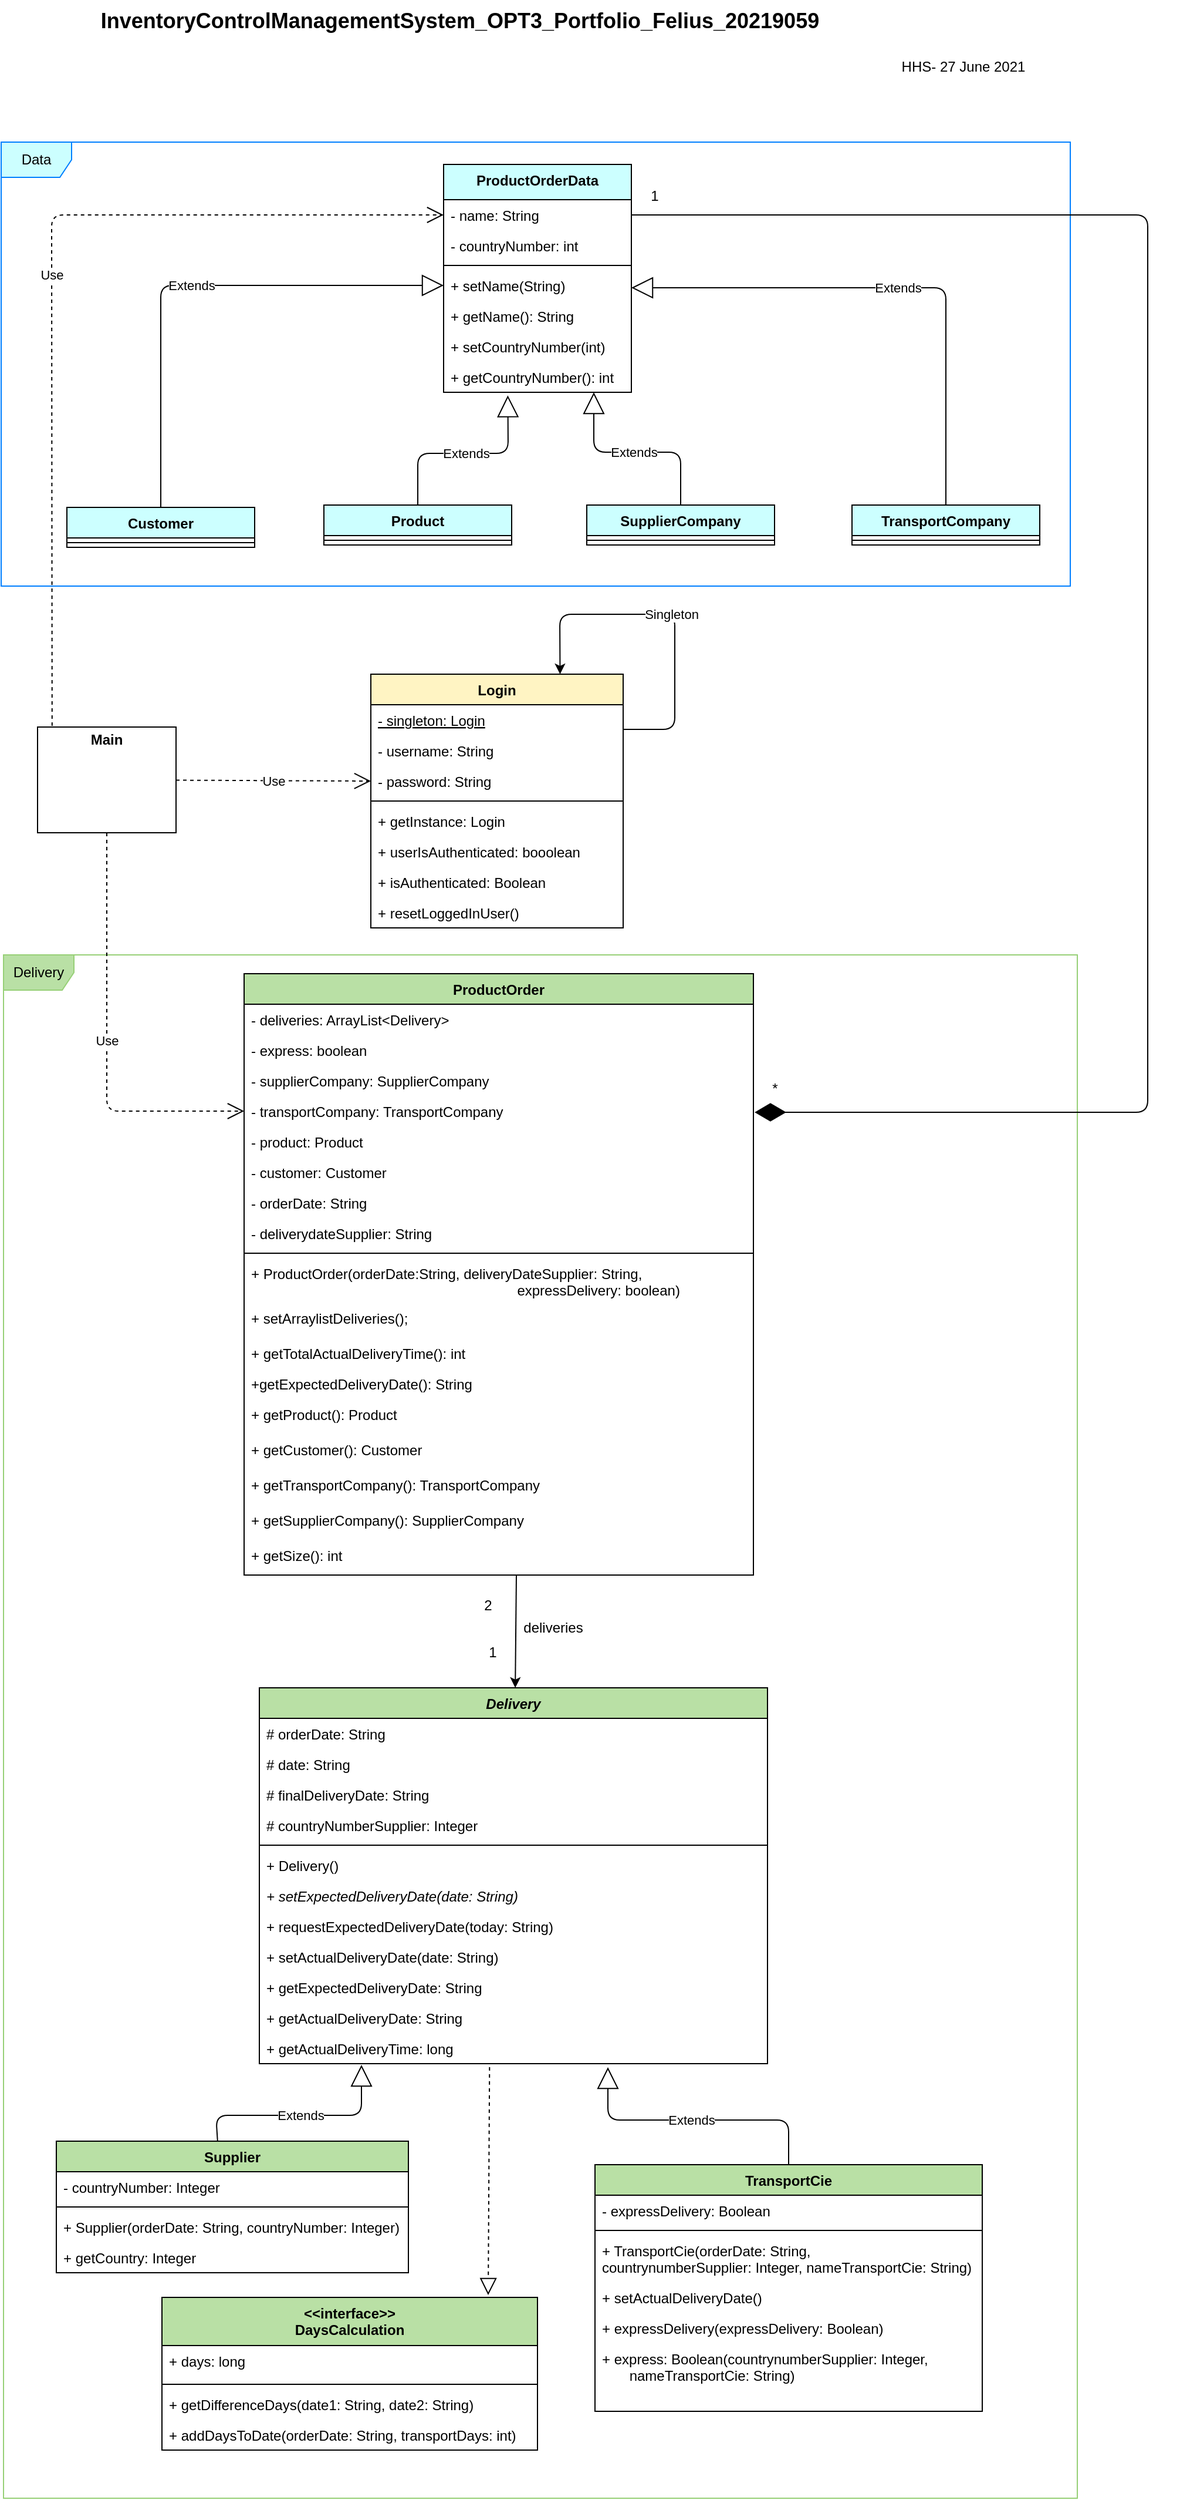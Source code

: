 <mxfile compressed="true" version="14.6.13" type="device"><diagram name="Page-1" id="e7e014a7-5840-1c2e-5031-d8a46d1fe8dd"><mxGraphModel dx="1569" dy="1526" grid="1" gridSize="10" guides="1" tooltips="1" connect="1" arrows="1" fold="1" page="0" pageScale="1" pageWidth="827" pageHeight="1169" background="#ffffff" math="0" shadow="0"><root><mxCell id="0"/><mxCell id="1" parent="0"/><mxCell id="j5cVwmp8Arm3keau_NaS-86" value="Delivery" style="shape=umlFrame;whiteSpace=wrap;html=1;strokeColor=#97D077;fillColor=#B9E0A5;" parent="1" vertex="1"><mxGeometry x="-15" y="306" width="915" height="1314" as="geometry"/></mxCell><mxCell id="j5cVwmp8Arm3keau_NaS-84" value="Data" style="shape=umlFrame;whiteSpace=wrap;html=1;strokeColor=#007FFF;fillColor=#CCFFFF;" parent="1" vertex="1"><mxGeometry x="-17" y="-386" width="911" height="378" as="geometry"/></mxCell><mxCell id="3qi2jZv0MW36u-0aza5s-41" value="Customer" style="swimlane;fontStyle=1;align=center;verticalAlign=top;childLayout=stackLayout;horizontal=1;startSize=26;horizontalStack=0;resizeParent=1;resizeParentMax=0;resizeLast=0;collapsible=1;marginBottom=0;fillColor=#CCFFFF;" parent="1" vertex="1"><mxGeometry x="39" y="-75" width="160" height="34" as="geometry"/></mxCell><mxCell id="3qi2jZv0MW36u-0aza5s-43" value="" style="line;strokeWidth=1;fillColor=none;align=left;verticalAlign=middle;spacingTop=-1;spacingLeft=3;spacingRight=3;rotatable=0;labelPosition=right;points=[];portConstraint=eastwest;" parent="3qi2jZv0MW36u-0aza5s-41" vertex="1"><mxGeometry y="26" width="160" height="8" as="geometry"/></mxCell><mxCell id="3qi2jZv0MW36u-0aza5s-45" value="Product" style="swimlane;fontStyle=1;align=center;verticalAlign=top;childLayout=stackLayout;horizontal=1;startSize=26;horizontalStack=0;resizeParent=1;resizeParentMax=0;resizeLast=0;collapsible=1;marginBottom=0;fillColor=#CCFFFF;" parent="1" vertex="1"><mxGeometry x="258" y="-77" width="160" height="34" as="geometry"/></mxCell><mxCell id="3qi2jZv0MW36u-0aza5s-47" value="" style="line;strokeWidth=1;fillColor=none;align=left;verticalAlign=middle;spacingTop=-1;spacingLeft=3;spacingRight=3;rotatable=0;labelPosition=right;points=[];portConstraint=eastwest;" parent="3qi2jZv0MW36u-0aza5s-45" vertex="1"><mxGeometry y="26" width="160" height="8" as="geometry"/></mxCell><mxCell id="3qi2jZv0MW36u-0aza5s-49" value="Delivery" style="swimlane;fontStyle=3;align=center;verticalAlign=top;childLayout=stackLayout;horizontal=1;startSize=26;horizontalStack=0;resizeParent=1;resizeParentMax=0;resizeLast=0;collapsible=1;marginBottom=0;fillColor=#B9E0A5;" parent="1" vertex="1"><mxGeometry x="203" y="930" width="433" height="320" as="geometry"/></mxCell><mxCell id="3qi2jZv0MW36u-0aza5s-50" value="# orderDate: String" style="text;strokeColor=none;fillColor=none;align=left;verticalAlign=top;spacingLeft=4;spacingRight=4;overflow=hidden;rotatable=0;points=[[0,0.5],[1,0.5]];portConstraint=eastwest;" parent="3qi2jZv0MW36u-0aza5s-49" vertex="1"><mxGeometry y="26" width="433" height="26" as="geometry"/></mxCell><mxCell id="HiYI_mcl4_WgK70UmU3I-19" value="# date: String" style="text;strokeColor=none;fillColor=none;align=left;verticalAlign=top;spacingLeft=4;spacingRight=4;overflow=hidden;rotatable=0;points=[[0,0.5],[1,0.5]];portConstraint=eastwest;" parent="3qi2jZv0MW36u-0aza5s-49" vertex="1"><mxGeometry y="52" width="433" height="26" as="geometry"/></mxCell><mxCell id="HiYI_mcl4_WgK70UmU3I-38" value="# finalDeliveryDate: String" style="text;strokeColor=none;fillColor=none;align=left;verticalAlign=top;spacingLeft=4;spacingRight=4;overflow=hidden;rotatable=0;points=[[0,0.5],[1,0.5]];portConstraint=eastwest;" parent="3qi2jZv0MW36u-0aza5s-49" vertex="1"><mxGeometry y="78" width="433" height="26" as="geometry"/></mxCell><mxCell id="j5cVwmp8Arm3keau_NaS-15" value="# countryNumberSupplier: Integer" style="text;strokeColor=none;fillColor=none;align=left;verticalAlign=top;spacingLeft=4;spacingRight=4;overflow=hidden;rotatable=0;points=[[0,0.5],[1,0.5]];portConstraint=eastwest;" parent="3qi2jZv0MW36u-0aza5s-49" vertex="1"><mxGeometry y="104" width="433" height="26" as="geometry"/></mxCell><mxCell id="3qi2jZv0MW36u-0aza5s-51" value="" style="line;strokeWidth=1;fillColor=none;align=left;verticalAlign=middle;spacingTop=-1;spacingLeft=3;spacingRight=3;rotatable=0;labelPosition=right;points=[];portConstraint=eastwest;" parent="3qi2jZv0MW36u-0aza5s-49" vertex="1"><mxGeometry y="130" width="433" height="8" as="geometry"/></mxCell><mxCell id="3qi2jZv0MW36u-0aza5s-52" value="+ Delivery()" style="text;strokeColor=none;fillColor=none;align=left;verticalAlign=top;spacingLeft=4;spacingRight=4;overflow=hidden;rotatable=0;points=[[0,0.5],[1,0.5]];portConstraint=eastwest;" parent="3qi2jZv0MW36u-0aza5s-49" vertex="1"><mxGeometry y="138" width="433" height="26" as="geometry"/></mxCell><mxCell id="HiYI_mcl4_WgK70UmU3I-2" value="+ setExpectedDeliveryDate(date: String)" style="text;strokeColor=none;fillColor=none;align=left;verticalAlign=top;spacingLeft=4;spacingRight=4;overflow=hidden;rotatable=0;points=[[0,0.5],[1,0.5]];portConstraint=eastwest;fontStyle=2" parent="3qi2jZv0MW36u-0aza5s-49" vertex="1"><mxGeometry y="164" width="433" height="26" as="geometry"/></mxCell><mxCell id="HiYI_mcl4_WgK70UmU3I-3" value="+ requestExpectedDeliveryDate(today: String)" style="text;strokeColor=none;fillColor=none;align=left;verticalAlign=top;spacingLeft=4;spacingRight=4;overflow=hidden;rotatable=0;points=[[0,0.5],[1,0.5]];portConstraint=eastwest;fontStyle=0" parent="3qi2jZv0MW36u-0aza5s-49" vertex="1"><mxGeometry y="190" width="433" height="26" as="geometry"/></mxCell><mxCell id="HiYI_mcl4_WgK70UmU3I-5" value="+ setActualDeliveryDate(date: String)" style="text;strokeColor=none;fillColor=none;align=left;verticalAlign=top;spacingLeft=4;spacingRight=4;overflow=hidden;rotatable=0;points=[[0,0.5],[1,0.5]];portConstraint=eastwest;fontStyle=0" parent="3qi2jZv0MW36u-0aza5s-49" vertex="1"><mxGeometry y="216" width="433" height="26" as="geometry"/></mxCell><mxCell id="HiYI_mcl4_WgK70UmU3I-12" value="+ getExpectedDeliveryDate: String" style="text;strokeColor=none;fillColor=none;align=left;verticalAlign=top;spacingLeft=4;spacingRight=4;overflow=hidden;rotatable=0;points=[[0,0.5],[1,0.5]];portConstraint=eastwest;" parent="3qi2jZv0MW36u-0aza5s-49" vertex="1"><mxGeometry y="242" width="433" height="26" as="geometry"/></mxCell><mxCell id="HiYI_mcl4_WgK70UmU3I-25" value="+ getActualDeliveryDate: String" style="text;strokeColor=none;fillColor=none;align=left;verticalAlign=top;spacingLeft=4;spacingRight=4;overflow=hidden;rotatable=0;points=[[0,0.5],[1,0.5]];portConstraint=eastwest;" parent="3qi2jZv0MW36u-0aza5s-49" vertex="1"><mxGeometry y="268" width="433" height="26" as="geometry"/></mxCell><mxCell id="HiYI_mcl4_WgK70UmU3I-7" value="+ getActualDeliveryTime: long" style="text;strokeColor=none;fillColor=none;align=left;verticalAlign=top;spacingLeft=4;spacingRight=4;overflow=hidden;rotatable=0;points=[[0,0.5],[1,0.5]];portConstraint=eastwest;" parent="3qi2jZv0MW36u-0aza5s-49" vertex="1"><mxGeometry y="294" width="433" height="26" as="geometry"/></mxCell><mxCell id="3qi2jZv0MW36u-0aza5s-53" value="Supplier" style="swimlane;fontStyle=1;align=center;verticalAlign=top;childLayout=stackLayout;horizontal=1;startSize=26;horizontalStack=0;resizeParent=1;resizeParentMax=0;resizeLast=0;collapsible=1;marginBottom=0;fillColor=#B9E0A5;" parent="1" vertex="1"><mxGeometry x="30" y="1316" width="300" height="112" as="geometry"/></mxCell><mxCell id="HiYI_mcl4_WgK70UmU3I-20" value="- countryNumber: Integer" style="text;strokeColor=none;fillColor=none;align=left;verticalAlign=top;spacingLeft=4;spacingRight=4;overflow=hidden;rotatable=0;points=[[0,0.5],[1,0.5]];portConstraint=eastwest;" parent="3qi2jZv0MW36u-0aza5s-53" vertex="1"><mxGeometry y="26" width="300" height="26" as="geometry"/></mxCell><mxCell id="3qi2jZv0MW36u-0aza5s-55" value="" style="line;strokeWidth=1;fillColor=none;align=left;verticalAlign=middle;spacingTop=-1;spacingLeft=3;spacingRight=3;rotatable=0;labelPosition=right;points=[];portConstraint=eastwest;" parent="3qi2jZv0MW36u-0aza5s-53" vertex="1"><mxGeometry y="52" width="300" height="8" as="geometry"/></mxCell><mxCell id="HiYI_mcl4_WgK70UmU3I-8" value="+ Supplier(orderDate: String, countryNumber: Integer)" style="text;strokeColor=none;fillColor=none;align=left;verticalAlign=top;spacingLeft=4;spacingRight=4;overflow=hidden;rotatable=0;points=[[0,0.5],[1,0.5]];portConstraint=eastwest;" parent="3qi2jZv0MW36u-0aza5s-53" vertex="1"><mxGeometry y="60" width="300" height="26" as="geometry"/></mxCell><mxCell id="HiYI_mcl4_WgK70UmU3I-50" value="+ getCountry: Integer" style="text;strokeColor=none;fillColor=none;align=left;verticalAlign=top;spacingLeft=4;spacingRight=4;overflow=hidden;rotatable=0;points=[[0,0.5],[1,0.5]];portConstraint=eastwest;" parent="3qi2jZv0MW36u-0aza5s-53" vertex="1"><mxGeometry y="86" width="300" height="26" as="geometry"/></mxCell><mxCell id="3qi2jZv0MW36u-0aza5s-57" value="TransportCie" style="swimlane;fontStyle=1;align=center;verticalAlign=top;childLayout=stackLayout;horizontal=1;startSize=26;horizontalStack=0;resizeParent=1;resizeParentMax=0;resizeLast=0;collapsible=1;marginBottom=0;fillColor=#B9E0A5;" parent="1" vertex="1"><mxGeometry x="489" y="1336" width="330" height="210" as="geometry"/></mxCell><mxCell id="HiYI_mcl4_WgK70UmU3I-21" value="- expressDelivery: Boolean" style="text;strokeColor=none;fillColor=none;align=left;verticalAlign=top;spacingLeft=4;spacingRight=4;overflow=hidden;rotatable=0;points=[[0,0.5],[1,0.5]];portConstraint=eastwest;" parent="3qi2jZv0MW36u-0aza5s-57" vertex="1"><mxGeometry y="26" width="330" height="26" as="geometry"/></mxCell><mxCell id="3qi2jZv0MW36u-0aza5s-59" value="" style="line;strokeWidth=1;fillColor=none;align=left;verticalAlign=middle;spacingTop=-1;spacingLeft=3;spacingRight=3;rotatable=0;labelPosition=right;points=[];portConstraint=eastwest;" parent="3qi2jZv0MW36u-0aza5s-57" vertex="1"><mxGeometry y="52" width="330" height="8" as="geometry"/></mxCell><mxCell id="JoTS1ebpYQ0zW89wq1Z1-1" value="+ TransportCie(orderDate: String, &#10;countrynumberSupplier: Integer, nameTransportCie: String)" style="text;strokeColor=none;fillColor=none;align=left;verticalAlign=top;spacingLeft=4;spacingRight=4;overflow=hidden;rotatable=0;points=[[0,0.5],[1,0.5]];portConstraint=eastwest;" parent="3qi2jZv0MW36u-0aza5s-57" vertex="1"><mxGeometry y="60" width="330" height="40" as="geometry"/></mxCell><mxCell id="HiYI_mcl4_WgK70UmU3I-10" value="+ setActualDeliveryDate()" style="text;strokeColor=none;fillColor=none;align=left;verticalAlign=top;spacingLeft=4;spacingRight=4;overflow=hidden;rotatable=0;points=[[0,0.5],[1,0.5]];portConstraint=eastwest;" parent="3qi2jZv0MW36u-0aza5s-57" vertex="1"><mxGeometry y="100" width="330" height="26" as="geometry"/></mxCell><mxCell id="HiYI_mcl4_WgK70UmU3I-22" value="+ expressDelivery(expressDelivery: Boolean)" style="text;strokeColor=none;fillColor=none;align=left;verticalAlign=top;spacingLeft=4;spacingRight=4;overflow=hidden;rotatable=0;points=[[0,0.5],[1,0.5]];portConstraint=eastwest;" parent="3qi2jZv0MW36u-0aza5s-57" vertex="1"><mxGeometry y="126" width="330" height="26" as="geometry"/></mxCell><mxCell id="fqbFFMhHMPmcO_1VYUiG-1" value="+ express: Boolean(countrynumberSupplier: Integer,&#10;       nameTransportCie: String)" style="text;strokeColor=none;fillColor=none;align=left;verticalAlign=top;spacingLeft=4;spacingRight=4;overflow=hidden;rotatable=0;points=[[0,0.5],[1,0.5]];portConstraint=eastwest;" parent="3qi2jZv0MW36u-0aza5s-57" vertex="1"><mxGeometry y="152" width="330" height="58" as="geometry"/></mxCell><mxCell id="HiYI_mcl4_WgK70UmU3I-29" value="ProductOrder" style="swimlane;fontStyle=1;align=center;verticalAlign=top;childLayout=stackLayout;horizontal=1;startSize=26;horizontalStack=0;resizeParent=1;resizeParentMax=0;resizeLast=0;collapsible=1;marginBottom=0;fillColor=#B9E0A5;" parent="1" vertex="1"><mxGeometry x="190" y="322" width="434" height="512" as="geometry"/></mxCell><mxCell id="FOcQgZA7RAxP2p9vju0a-4" value="- deliveries: ArrayList&lt;Delivery&gt;" style="text;strokeColor=none;fillColor=none;align=left;verticalAlign=top;spacingLeft=4;spacingRight=4;overflow=hidden;rotatable=0;points=[[0,0.5],[1,0.5]];portConstraint=eastwest;" vertex="1" parent="HiYI_mcl4_WgK70UmU3I-29"><mxGeometry y="26" width="434" height="26" as="geometry"/></mxCell><mxCell id="FOcQgZA7RAxP2p9vju0a-5" value="- express: boolean" style="text;strokeColor=none;fillColor=none;align=left;verticalAlign=top;spacingLeft=4;spacingRight=4;overflow=hidden;rotatable=0;points=[[0,0.5],[1,0.5]];portConstraint=eastwest;" vertex="1" parent="HiYI_mcl4_WgK70UmU3I-29"><mxGeometry y="52" width="434" height="26" as="geometry"/></mxCell><mxCell id="FOcQgZA7RAxP2p9vju0a-6" value="- supplierCompany: SupplierCompany" style="text;strokeColor=none;fillColor=none;align=left;verticalAlign=top;spacingLeft=4;spacingRight=4;overflow=hidden;rotatable=0;points=[[0,0.5],[1,0.5]];portConstraint=eastwest;" vertex="1" parent="HiYI_mcl4_WgK70UmU3I-29"><mxGeometry y="78" width="434" height="26" as="geometry"/></mxCell><mxCell id="FOcQgZA7RAxP2p9vju0a-7" value="- transportCompany: TransportCompany" style="text;strokeColor=none;fillColor=none;align=left;verticalAlign=top;spacingLeft=4;spacingRight=4;overflow=hidden;rotatable=0;points=[[0,0.5],[1,0.5]];portConstraint=eastwest;" vertex="1" parent="HiYI_mcl4_WgK70UmU3I-29"><mxGeometry y="104" width="434" height="26" as="geometry"/></mxCell><mxCell id="FOcQgZA7RAxP2p9vju0a-8" value="- product: Product" style="text;strokeColor=none;fillColor=none;align=left;verticalAlign=top;spacingLeft=4;spacingRight=4;overflow=hidden;rotatable=0;points=[[0,0.5],[1,0.5]];portConstraint=eastwest;" vertex="1" parent="HiYI_mcl4_WgK70UmU3I-29"><mxGeometry y="130" width="434" height="26" as="geometry"/></mxCell><mxCell id="FOcQgZA7RAxP2p9vju0a-9" value="- customer: Customer" style="text;strokeColor=none;fillColor=none;align=left;verticalAlign=top;spacingLeft=4;spacingRight=4;overflow=hidden;rotatable=0;points=[[0,0.5],[1,0.5]];portConstraint=eastwest;" vertex="1" parent="HiYI_mcl4_WgK70UmU3I-29"><mxGeometry y="156" width="434" height="26" as="geometry"/></mxCell><mxCell id="FOcQgZA7RAxP2p9vju0a-10" value="- orderDate: String" style="text;strokeColor=none;fillColor=none;align=left;verticalAlign=top;spacingLeft=4;spacingRight=4;overflow=hidden;rotatable=0;points=[[0,0.5],[1,0.5]];portConstraint=eastwest;" vertex="1" parent="HiYI_mcl4_WgK70UmU3I-29"><mxGeometry y="182" width="434" height="26" as="geometry"/></mxCell><mxCell id="FOcQgZA7RAxP2p9vju0a-11" value="- deliverydateSupplier: String" style="text;strokeColor=none;fillColor=none;align=left;verticalAlign=top;spacingLeft=4;spacingRight=4;overflow=hidden;rotatable=0;points=[[0,0.5],[1,0.5]];portConstraint=eastwest;" vertex="1" parent="HiYI_mcl4_WgK70UmU3I-29"><mxGeometry y="208" width="434" height="26" as="geometry"/></mxCell><mxCell id="HiYI_mcl4_WgK70UmU3I-31" value="" style="line;strokeWidth=1;fillColor=none;align=left;verticalAlign=middle;spacingTop=-1;spacingLeft=3;spacingRight=3;rotatable=0;labelPosition=right;points=[];portConstraint=eastwest;" parent="HiYI_mcl4_WgK70UmU3I-29" vertex="1"><mxGeometry y="234" width="434" height="8" as="geometry"/></mxCell><mxCell id="HiYI_mcl4_WgK70UmU3I-37" value="+ ProductOrder(orderDate:String, deliveryDateSupplier: String, &#10;                                                                    expressDelivery: boolean)&#10;" style="text;strokeColor=none;fillColor=none;align=left;verticalAlign=top;spacingLeft=4;spacingRight=4;overflow=hidden;rotatable=0;points=[[0,0.5],[1,0.5]];portConstraint=eastwest;" parent="HiYI_mcl4_WgK70UmU3I-29" vertex="1"><mxGeometry y="242" width="434" height="38" as="geometry"/></mxCell><mxCell id="FOcQgZA7RAxP2p9vju0a-12" value="+ setArraylistDeliveries();" style="text;strokeColor=none;fillColor=none;align=left;verticalAlign=top;spacingLeft=4;spacingRight=4;overflow=hidden;rotatable=0;points=[[0,0.5],[1,0.5]];portConstraint=eastwest;" vertex="1" parent="HiYI_mcl4_WgK70UmU3I-29"><mxGeometry y="280" width="434" height="30" as="geometry"/></mxCell><mxCell id="HiYI_mcl4_WgK70UmU3I-33" value="+ getTotalActualDeliveryTime(): int" style="text;strokeColor=none;fillColor=none;align=left;verticalAlign=top;spacingLeft=4;spacingRight=4;overflow=hidden;rotatable=0;points=[[0,0.5],[1,0.5]];portConstraint=eastwest;" parent="HiYI_mcl4_WgK70UmU3I-29" vertex="1"><mxGeometry y="310" width="434" height="26" as="geometry"/></mxCell><mxCell id="j5cVwmp8Arm3keau_NaS-14" value="+getExpectedDeliveryDate(): String" style="text;strokeColor=none;fillColor=none;align=left;verticalAlign=top;spacingLeft=4;spacingRight=4;overflow=hidden;rotatable=0;points=[[0,0.5],[1,0.5]];portConstraint=eastwest;" parent="HiYI_mcl4_WgK70UmU3I-29" vertex="1"><mxGeometry y="336" width="434" height="26" as="geometry"/></mxCell><mxCell id="FOcQgZA7RAxP2p9vju0a-13" value="+ getProduct(): Product" style="text;strokeColor=none;fillColor=none;align=left;verticalAlign=top;spacingLeft=4;spacingRight=4;overflow=hidden;rotatable=0;points=[[0,0.5],[1,0.5]];portConstraint=eastwest;" vertex="1" parent="HiYI_mcl4_WgK70UmU3I-29"><mxGeometry y="362" width="434" height="30" as="geometry"/></mxCell><mxCell id="FOcQgZA7RAxP2p9vju0a-14" value="+ getCustomer(): Customer" style="text;strokeColor=none;fillColor=none;align=left;verticalAlign=top;spacingLeft=4;spacingRight=4;overflow=hidden;rotatable=0;points=[[0,0.5],[1,0.5]];portConstraint=eastwest;" vertex="1" parent="HiYI_mcl4_WgK70UmU3I-29"><mxGeometry y="392" width="434" height="30" as="geometry"/></mxCell><mxCell id="FOcQgZA7RAxP2p9vju0a-15" value="+ getTransportCompany(): TransportCompany" style="text;strokeColor=none;fillColor=none;align=left;verticalAlign=top;spacingLeft=4;spacingRight=4;overflow=hidden;rotatable=0;points=[[0,0.5],[1,0.5]];portConstraint=eastwest;" vertex="1" parent="HiYI_mcl4_WgK70UmU3I-29"><mxGeometry y="422" width="434" height="30" as="geometry"/></mxCell><mxCell id="FOcQgZA7RAxP2p9vju0a-16" value="+ getSupplierCompany(): SupplierCompany" style="text;strokeColor=none;fillColor=none;align=left;verticalAlign=top;spacingLeft=4;spacingRight=4;overflow=hidden;rotatable=0;points=[[0,0.5],[1,0.5]];portConstraint=eastwest;" vertex="1" parent="HiYI_mcl4_WgK70UmU3I-29"><mxGeometry y="452" width="434" height="30" as="geometry"/></mxCell><mxCell id="FOcQgZA7RAxP2p9vju0a-17" value="+ getSize(): int" style="text;strokeColor=none;fillColor=none;align=left;verticalAlign=top;spacingLeft=4;spacingRight=4;overflow=hidden;rotatable=0;points=[[0,0.5],[1,0.5]];portConstraint=eastwest;" vertex="1" parent="HiYI_mcl4_WgK70UmU3I-29"><mxGeometry y="482" width="434" height="30" as="geometry"/></mxCell><mxCell id="HiYI_mcl4_WgK70UmU3I-36" value="deliveries" style="text;html=1;resizable=0;autosize=1;align=center;verticalAlign=middle;points=[];fillColor=none;strokeColor=none;rounded=0;" parent="1" vertex="1"><mxGeometry x="422" y="870" width="61" height="18" as="geometry"/></mxCell><mxCell id="HiYI_mcl4_WgK70UmU3I-41" value="&lt;&lt;interface&gt;&gt;&#10;DaysCalculation" style="swimlane;fontStyle=1;align=center;verticalAlign=top;childLayout=stackLayout;horizontal=1;startSize=41;horizontalStack=0;resizeParent=1;resizeParentMax=0;resizeLast=0;collapsible=1;marginBottom=0;fillColor=#B9E0A5;" parent="1" vertex="1"><mxGeometry x="120" y="1449" width="320" height="130" as="geometry"/></mxCell><mxCell id="HiYI_mcl4_WgK70UmU3I-42" value="+ days: long" style="text;strokeColor=none;fillColor=none;align=left;verticalAlign=top;spacingLeft=4;spacingRight=4;overflow=hidden;rotatable=0;points=[[0,0.5],[1,0.5]];portConstraint=eastwest;" parent="HiYI_mcl4_WgK70UmU3I-41" vertex="1"><mxGeometry y="41" width="320" height="29" as="geometry"/></mxCell><mxCell id="HiYI_mcl4_WgK70UmU3I-43" value="" style="line;strokeWidth=1;fillColor=none;align=left;verticalAlign=middle;spacingTop=-1;spacingLeft=3;spacingRight=3;rotatable=0;labelPosition=right;points=[];portConstraint=eastwest;" parent="HiYI_mcl4_WgK70UmU3I-41" vertex="1"><mxGeometry y="70" width="320" height="8" as="geometry"/></mxCell><mxCell id="HiYI_mcl4_WgK70UmU3I-44" value="+ getDifferenceDays(date1: String, date2: String)" style="text;strokeColor=none;fillColor=none;align=left;verticalAlign=top;spacingLeft=4;spacingRight=4;overflow=hidden;rotatable=0;points=[[0,0.5],[1,0.5]];portConstraint=eastwest;" parent="HiYI_mcl4_WgK70UmU3I-41" vertex="1"><mxGeometry y="78" width="320" height="26" as="geometry"/></mxCell><mxCell id="fqbFFMhHMPmcO_1VYUiG-3" value="+ addDaysToDate(orderDate: String, transportDays: int)" style="text;strokeColor=none;fillColor=none;align=left;verticalAlign=top;spacingLeft=4;spacingRight=4;overflow=hidden;rotatable=0;points=[[0,0.5],[1,0.5]];portConstraint=eastwest;" parent="HiYI_mcl4_WgK70UmU3I-41" vertex="1"><mxGeometry y="104" width="320" height="26" as="geometry"/></mxCell><mxCell id="HiYI_mcl4_WgK70UmU3I-46" value="" style="endArrow=block;dashed=1;endFill=0;endSize=12;html=1;exitX=0.453;exitY=1.113;exitDx=0;exitDy=0;exitPerimeter=0;" parent="1" source="HiYI_mcl4_WgK70UmU3I-7" edge="1"><mxGeometry width="160" relative="1" as="geometry"><mxPoint x="663" y="1385" as="sourcePoint"/><mxPoint x="398" y="1447" as="targetPoint"/><Array as="points"/></mxGeometry></mxCell><mxCell id="HiYI_mcl4_WgK70UmU3I-48" value="Extends" style="endArrow=block;endSize=16;endFill=0;html=1;exitX=0.458;exitY=0;exitDx=0;exitDy=0;exitPerimeter=0;" parent="1" source="3qi2jZv0MW36u-0aza5s-53" edge="1"><mxGeometry width="160" relative="1" as="geometry"><mxPoint x="663" y="1385" as="sourcePoint"/><mxPoint x="290" y="1251" as="targetPoint"/><Array as="points"><mxPoint x="166" y="1294"/><mxPoint x="290" y="1294"/></Array></mxGeometry></mxCell><mxCell id="HiYI_mcl4_WgK70UmU3I-49" value="Extends" style="endArrow=block;endSize=16;endFill=0;html=1;exitX=0.5;exitY=0;exitDx=0;exitDy=0;" parent="1" source="3qi2jZv0MW36u-0aza5s-57" edge="1"><mxGeometry x="0.019" width="160" relative="1" as="geometry"><mxPoint x="663" y="1385" as="sourcePoint"/><mxPoint x="500" y="1253" as="targetPoint"/><Array as="points"><mxPoint x="654" y="1298"/><mxPoint x="500" y="1298"/></Array><mxPoint as="offset"/></mxGeometry></mxCell><mxCell id="fqbFFMhHMPmcO_1VYUiG-4" value="&lt;b&gt;&lt;font style=&quot;font-size: 18px&quot;&gt;InventoryControlManagementSystem_OPT3_Portfolio_Felius_20219059&lt;br&gt;&lt;br&gt;&lt;br&gt;&lt;/font&gt;&lt;/b&gt;" style="text;html=1;strokeColor=none;fillColor=none;align=center;verticalAlign=middle;whiteSpace=wrap;rounded=0;" parent="1" vertex="1"><mxGeometry x="14" y="-507" width="720" height="80" as="geometry"/></mxCell><mxCell id="fqbFFMhHMPmcO_1VYUiG-5" value="HHS- 27 June 2021" style="text;html=1;strokeColor=none;fillColor=none;align=center;verticalAlign=middle;whiteSpace=wrap;rounded=0;" parent="1" vertex="1"><mxGeometry x="748" y="-460" width="110" height="20" as="geometry"/></mxCell><mxCell id="H8S9Xk1WD3G-zdqRFZIq-1" value="Login" style="swimlane;fontStyle=1;align=center;verticalAlign=top;childLayout=stackLayout;horizontal=1;startSize=26;horizontalStack=0;resizeParent=1;resizeParentMax=0;resizeLast=0;collapsible=1;marginBottom=0;fillColor=#FFF4C3;" parent="1" vertex="1"><mxGeometry x="298" y="67" width="215" height="216" as="geometry"/></mxCell><mxCell id="H8S9Xk1WD3G-zdqRFZIq-2" value="- singleton: Login" style="text;strokeColor=none;fillColor=none;align=left;verticalAlign=top;spacingLeft=4;spacingRight=4;overflow=hidden;rotatable=0;points=[[0,0.5],[1,0.5]];portConstraint=eastwest;fontStyle=4" parent="H8S9Xk1WD3G-zdqRFZIq-1" vertex="1"><mxGeometry y="26" width="215" height="26" as="geometry"/></mxCell><mxCell id="H8S9Xk1WD3G-zdqRFZIq-5" value="- username: String" style="text;strokeColor=none;fillColor=none;align=left;verticalAlign=top;spacingLeft=4;spacingRight=4;overflow=hidden;rotatable=0;points=[[0,0.5],[1,0.5]];portConstraint=eastwest;fontStyle=0" parent="H8S9Xk1WD3G-zdqRFZIq-1" vertex="1"><mxGeometry y="52" width="215" height="26" as="geometry"/></mxCell><mxCell id="H8S9Xk1WD3G-zdqRFZIq-6" value="- password: String" style="text;strokeColor=none;fillColor=none;align=left;verticalAlign=top;spacingLeft=4;spacingRight=4;overflow=hidden;rotatable=0;points=[[0,0.5],[1,0.5]];portConstraint=eastwest;fontStyle=0" parent="H8S9Xk1WD3G-zdqRFZIq-1" vertex="1"><mxGeometry y="78" width="215" height="26" as="geometry"/></mxCell><mxCell id="H8S9Xk1WD3G-zdqRFZIq-3" value="" style="line;strokeWidth=1;fillColor=none;align=left;verticalAlign=middle;spacingTop=-1;spacingLeft=3;spacingRight=3;rotatable=0;labelPosition=right;points=[];portConstraint=eastwest;" parent="H8S9Xk1WD3G-zdqRFZIq-1" vertex="1"><mxGeometry y="104" width="215" height="8" as="geometry"/></mxCell><mxCell id="H8S9Xk1WD3G-zdqRFZIq-4" value="+ getInstance: Login" style="text;strokeColor=none;fillColor=none;align=left;verticalAlign=top;spacingLeft=4;spacingRight=4;overflow=hidden;rotatable=0;points=[[0,0.5],[1,0.5]];portConstraint=eastwest;" parent="H8S9Xk1WD3G-zdqRFZIq-1" vertex="1"><mxGeometry y="112" width="215" height="26" as="geometry"/></mxCell><mxCell id="H8S9Xk1WD3G-zdqRFZIq-7" value="+ userIsAuthenticated: booolean" style="text;strokeColor=none;fillColor=none;align=left;verticalAlign=top;spacingLeft=4;spacingRight=4;overflow=hidden;rotatable=0;points=[[0,0.5],[1,0.5]];portConstraint=eastwest;" parent="H8S9Xk1WD3G-zdqRFZIq-1" vertex="1"><mxGeometry y="138" width="215" height="26" as="geometry"/></mxCell><mxCell id="H8S9Xk1WD3G-zdqRFZIq-8" value="+ isAuthenticated: Boolean" style="text;strokeColor=none;fillColor=none;align=left;verticalAlign=top;spacingLeft=4;spacingRight=4;overflow=hidden;rotatable=0;points=[[0,0.5],[1,0.5]];portConstraint=eastwest;" parent="H8S9Xk1WD3G-zdqRFZIq-1" vertex="1"><mxGeometry y="164" width="215" height="26" as="geometry"/></mxCell><mxCell id="H8S9Xk1WD3G-zdqRFZIq-9" value="+ resetLoggedInUser()" style="text;strokeColor=none;fillColor=none;align=left;verticalAlign=top;spacingLeft=4;spacingRight=4;overflow=hidden;rotatable=0;points=[[0,0.5],[1,0.5]];portConstraint=eastwest;" parent="H8S9Xk1WD3G-zdqRFZIq-1" vertex="1"><mxGeometry y="190" width="215" height="26" as="geometry"/></mxCell><mxCell id="j5cVwmp8Arm3keau_NaS-2" value="" style="endArrow=classic;html=1;entryX=0.75;entryY=0;entryDx=0;entryDy=0;" parent="H8S9Xk1WD3G-zdqRFZIq-1" target="H8S9Xk1WD3G-zdqRFZIq-1" edge="1"><mxGeometry relative="1" as="geometry"><mxPoint x="215" y="47" as="sourcePoint"/><mxPoint x="164" y="333" as="targetPoint"/><Array as="points"><mxPoint x="259" y="47"/><mxPoint x="259" y="-51"/><mxPoint x="161" y="-51"/></Array></mxGeometry></mxCell><mxCell id="j5cVwmp8Arm3keau_NaS-3" value="Singleton" style="edgeLabel;resizable=0;html=1;align=center;verticalAlign=middle;" parent="j5cVwmp8Arm3keau_NaS-2" connectable="0" vertex="1"><mxGeometry relative="1" as="geometry"/></mxCell><mxCell id="H8S9Xk1WD3G-zdqRFZIq-11" value="&lt;p style=&quot;margin: 0px ; margin-top: 4px ; text-align: center&quot;&gt;&lt;b&gt;Main&lt;/b&gt;&lt;/p&gt;" style="verticalAlign=top;align=left;overflow=fill;fontSize=12;fontFamily=Helvetica;html=1;" parent="1" vertex="1"><mxGeometry x="14" y="112" width="118" height="90" as="geometry"/></mxCell><mxCell id="H8S9Xk1WD3G-zdqRFZIq-12" value="Use" style="endArrow=open;endSize=12;dashed=1;html=1;entryX=0;entryY=0.5;entryDx=0;entryDy=0;" parent="1" source="H8S9Xk1WD3G-zdqRFZIq-11" target="H8S9Xk1WD3G-zdqRFZIq-6" edge="1"><mxGeometry width="160" relative="1" as="geometry"><mxPoint x="138" y="152" as="sourcePoint"/><mxPoint x="298" y="152" as="targetPoint"/></mxGeometry></mxCell><mxCell id="j5cVwmp8Arm3keau_NaS-7" value="*" style="text;html=1;strokeColor=none;fillColor=none;align=center;verticalAlign=middle;whiteSpace=wrap;rounded=0;" parent="1" vertex="1"><mxGeometry x="624" y="410" width="37" height="20" as="geometry"/></mxCell><mxCell id="j5cVwmp8Arm3keau_NaS-8" value="1" style="text;html=1;strokeColor=none;fillColor=none;align=center;verticalAlign=middle;whiteSpace=wrap;rounded=0;" parent="1" vertex="1"><mxGeometry x="520" y="-350" width="40" height="20" as="geometry"/></mxCell><mxCell id="j5cVwmp8Arm3keau_NaS-11" value="1" style="text;html=1;strokeColor=none;fillColor=none;align=center;verticalAlign=middle;whiteSpace=wrap;rounded=0;" parent="1" vertex="1"><mxGeometry x="382" y="890" width="40" height="20" as="geometry"/></mxCell><mxCell id="j5cVwmp8Arm3keau_NaS-12" value="2" style="text;html=1;strokeColor=none;fillColor=none;align=center;verticalAlign=middle;whiteSpace=wrap;rounded=0;" parent="1" vertex="1"><mxGeometry x="378" y="850" width="40" height="20" as="geometry"/></mxCell><mxCell id="j5cVwmp8Arm3keau_NaS-19" value="ProductOrderData" style="swimlane;fontStyle=1;align=center;verticalAlign=top;childLayout=stackLayout;horizontal=1;startSize=30;horizontalStack=0;resizeParent=1;resizeParentMax=0;resizeLast=0;collapsible=1;marginBottom=0;fillColor=#CCFFFF;" parent="1" vertex="1"><mxGeometry x="360" y="-367" width="160" height="194" as="geometry"/></mxCell><mxCell id="j5cVwmp8Arm3keau_NaS-20" value="- name: String" style="text;strokeColor=none;fillColor=none;align=left;verticalAlign=top;spacingLeft=4;spacingRight=4;overflow=hidden;rotatable=0;points=[[0,0.5],[1,0.5]];portConstraint=eastwest;fontStyle=0" parent="j5cVwmp8Arm3keau_NaS-19" vertex="1"><mxGeometry y="30" width="160" height="26" as="geometry"/></mxCell><mxCell id="j5cVwmp8Arm3keau_NaS-23" value="- countryNumber: int" style="text;strokeColor=none;fillColor=none;align=left;verticalAlign=top;spacingLeft=4;spacingRight=4;overflow=hidden;rotatable=0;points=[[0,0.5],[1,0.5]];portConstraint=eastwest;fontStyle=0" parent="j5cVwmp8Arm3keau_NaS-19" vertex="1"><mxGeometry y="56" width="160" height="26" as="geometry"/></mxCell><mxCell id="j5cVwmp8Arm3keau_NaS-21" value="" style="line;strokeWidth=1;fillColor=none;align=left;verticalAlign=middle;spacingTop=-1;spacingLeft=3;spacingRight=3;rotatable=0;labelPosition=right;points=[];portConstraint=eastwest;" parent="j5cVwmp8Arm3keau_NaS-19" vertex="1"><mxGeometry y="82" width="160" height="8" as="geometry"/></mxCell><mxCell id="j5cVwmp8Arm3keau_NaS-22" value="+ setName(String)" style="text;strokeColor=none;fillColor=none;align=left;verticalAlign=top;spacingLeft=4;spacingRight=4;overflow=hidden;rotatable=0;points=[[0,0.5],[1,0.5]];portConstraint=eastwest;fontStyle=0" parent="j5cVwmp8Arm3keau_NaS-19" vertex="1"><mxGeometry y="90" width="160" height="26" as="geometry"/></mxCell><mxCell id="j5cVwmp8Arm3keau_NaS-24" value="+ getName(): String" style="text;strokeColor=none;fillColor=none;align=left;verticalAlign=top;spacingLeft=4;spacingRight=4;overflow=hidden;rotatable=0;points=[[0,0.5],[1,0.5]];portConstraint=eastwest;fontStyle=0" parent="j5cVwmp8Arm3keau_NaS-19" vertex="1"><mxGeometry y="116" width="160" height="26" as="geometry"/></mxCell><mxCell id="j5cVwmp8Arm3keau_NaS-25" value="+ setCountryNumber(int)" style="text;strokeColor=none;fillColor=none;align=left;verticalAlign=top;spacingLeft=4;spacingRight=4;overflow=hidden;rotatable=0;points=[[0,0.5],[1,0.5]];portConstraint=eastwest;fontStyle=0" parent="j5cVwmp8Arm3keau_NaS-19" vertex="1"><mxGeometry y="142" width="160" height="26" as="geometry"/></mxCell><mxCell id="j5cVwmp8Arm3keau_NaS-26" value="+ getCountryNumber(): int" style="text;strokeColor=none;fillColor=none;align=left;verticalAlign=top;spacingLeft=4;spacingRight=4;overflow=hidden;rotatable=0;points=[[0,0.5],[1,0.5]];portConstraint=eastwest;fontStyle=0" parent="j5cVwmp8Arm3keau_NaS-19" vertex="1"><mxGeometry y="168" width="160" height="26" as="geometry"/></mxCell><mxCell id="j5cVwmp8Arm3keau_NaS-28" value="SupplierCompany" style="swimlane;fontStyle=1;align=center;verticalAlign=top;childLayout=stackLayout;horizontal=1;startSize=26;horizontalStack=0;resizeParent=1;resizeParentMax=0;resizeLast=0;collapsible=1;marginBottom=0;fillColor=#CCFFFF;" parent="1" vertex="1"><mxGeometry x="482" y="-77" width="160" height="34" as="geometry"/></mxCell><mxCell id="j5cVwmp8Arm3keau_NaS-30" value="" style="line;strokeWidth=1;fillColor=none;align=left;verticalAlign=middle;spacingTop=-1;spacingLeft=3;spacingRight=3;rotatable=0;labelPosition=right;points=[];portConstraint=eastwest;" parent="j5cVwmp8Arm3keau_NaS-28" vertex="1"><mxGeometry y="26" width="160" height="8" as="geometry"/></mxCell><mxCell id="j5cVwmp8Arm3keau_NaS-34" value="TransportCompany" style="swimlane;fontStyle=1;align=center;verticalAlign=top;childLayout=stackLayout;horizontal=1;startSize=26;horizontalStack=0;resizeParent=1;resizeParentMax=0;resizeLast=0;collapsible=1;marginBottom=0;fillColor=#CCFFFF;" parent="1" vertex="1"><mxGeometry x="708" y="-77" width="160" height="34" as="geometry"/></mxCell><mxCell id="j5cVwmp8Arm3keau_NaS-36" value="" style="line;strokeWidth=1;fillColor=none;align=left;verticalAlign=middle;spacingTop=-1;spacingLeft=3;spacingRight=3;rotatable=0;labelPosition=right;points=[];portConstraint=eastwest;" parent="j5cVwmp8Arm3keau_NaS-34" vertex="1"><mxGeometry y="26" width="160" height="8" as="geometry"/></mxCell><mxCell id="j5cVwmp8Arm3keau_NaS-79" value="Extends" style="endArrow=block;endSize=16;endFill=0;html=1;exitX=0.5;exitY=0;exitDx=0;exitDy=0;entryX=0;entryY=0.5;entryDx=0;entryDy=0;" parent="1" source="3qi2jZv0MW36u-0aza5s-41" target="j5cVwmp8Arm3keau_NaS-22" edge="1"><mxGeometry width="160" relative="1" as="geometry"><mxPoint x="396" y="-21" as="sourcePoint"/><mxPoint x="172" y="-252" as="targetPoint"/><Array as="points"><mxPoint x="119" y="-264"/></Array></mxGeometry></mxCell><mxCell id="j5cVwmp8Arm3keau_NaS-80" value="Extends" style="endArrow=block;endSize=16;endFill=0;html=1;exitX=0.5;exitY=0;exitDx=0;exitDy=0;entryX=0.342;entryY=1.103;entryDx=0;entryDy=0;entryPerimeter=0;" parent="1" source="3qi2jZv0MW36u-0aza5s-45" target="j5cVwmp8Arm3keau_NaS-26" edge="1"><mxGeometry width="160" relative="1" as="geometry"><mxPoint x="129" y="-65" as="sourcePoint"/><mxPoint x="370" y="-254" as="targetPoint"/><Array as="points"><mxPoint x="338" y="-121"/><mxPoint x="415" y="-121"/></Array></mxGeometry></mxCell><mxCell id="j5cVwmp8Arm3keau_NaS-81" value="Extends" style="endArrow=block;endSize=16;endFill=0;html=1;exitX=0.5;exitY=0;exitDx=0;exitDy=0;entryX=0.8;entryY=1;entryDx=0;entryDy=0;entryPerimeter=0;" parent="1" source="j5cVwmp8Arm3keau_NaS-28" target="j5cVwmp8Arm3keau_NaS-26" edge="1"><mxGeometry width="160" relative="1" as="geometry"><mxPoint x="139" y="-55" as="sourcePoint"/><mxPoint x="380" y="-244" as="targetPoint"/><Array as="points"><mxPoint x="562" y="-122"/><mxPoint x="488" y="-122"/></Array></mxGeometry></mxCell><mxCell id="j5cVwmp8Arm3keau_NaS-82" value="Extends" style="endArrow=block;endSize=16;endFill=0;html=1;exitX=0.5;exitY=0;exitDx=0;exitDy=0;entryX=1;entryY=0.577;entryDx=0;entryDy=0;entryPerimeter=0;" parent="1" source="j5cVwmp8Arm3keau_NaS-34" target="j5cVwmp8Arm3keau_NaS-22" edge="1"><mxGeometry width="160" relative="1" as="geometry"><mxPoint x="149" y="-45" as="sourcePoint"/><mxPoint x="390" y="-234" as="targetPoint"/><Array as="points"><mxPoint x="788" y="-262"/></Array></mxGeometry></mxCell><mxCell id="j5cVwmp8Arm3keau_NaS-90" value="Use" style="endArrow=open;endSize=12;dashed=1;html=1;exitX=0.105;exitY=-0.011;exitDx=0;exitDy=0;exitPerimeter=0;entryX=0;entryY=0.5;entryDx=0;entryDy=0;" parent="1" source="H8S9Xk1WD3G-zdqRFZIq-11" target="j5cVwmp8Arm3keau_NaS-20" edge="1"><mxGeometry width="160" relative="1" as="geometry"><mxPoint x="30" y="98" as="sourcePoint"/><mxPoint x="356" y="-328" as="targetPoint"/><Array as="points"><mxPoint x="26" y="-324"/></Array></mxGeometry></mxCell><mxCell id="8hdvDUp8Pa-ClyKbTK7F-7" value="Use" style="endArrow=open;endSize=12;dashed=1;html=1;exitX=0.5;exitY=1;exitDx=0;exitDy=0;entryX=0;entryY=0.5;entryDx=0;entryDy=0;" parent="1" source="H8S9Xk1WD3G-zdqRFZIq-11" target="FOcQgZA7RAxP2p9vju0a-7" edge="1"><mxGeometry width="160" relative="1" as="geometry"><mxPoint x="36.39" y="121.01" as="sourcePoint"/><mxPoint x="190" y="436" as="targetPoint"/><Array as="points"><mxPoint x="73" y="439"/></Array></mxGeometry></mxCell><mxCell id="8hdvDUp8Pa-ClyKbTK7F-14" value="" style="endArrow=classic;html=1;" parent="1" target="3qi2jZv0MW36u-0aza5s-49" edge="1"><mxGeometry width="50" height="50" relative="1" as="geometry"><mxPoint x="422" y="834" as="sourcePoint"/><mxPoint x="424" y="1126" as="targetPoint"/></mxGeometry></mxCell><mxCell id="FOcQgZA7RAxP2p9vju0a-2" value="" style="endArrow=diamondThin;endFill=1;endSize=24;html=1;exitX=1;exitY=0.5;exitDx=0;exitDy=0;" edge="1" parent="1" source="j5cVwmp8Arm3keau_NaS-20"><mxGeometry width="160" relative="1" as="geometry"><mxPoint x="1070" y="180" as="sourcePoint"/><mxPoint x="625" y="440" as="targetPoint"/><Array as="points"><mxPoint x="960" y="-324"/><mxPoint x="960" y="440"/></Array></mxGeometry></mxCell></root></mxGraphModel></diagram></mxfile>